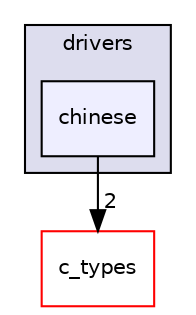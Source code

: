 digraph "chinese" {
  compound=true
  node [ fontsize="10", fontname="Helvetica"];
  edge [ labelfontsize="10", labelfontname="Helvetica"];
  subgraph clusterdir_4fe5cf12322eb0f9892753dc20f1484c {
    graph [ bgcolor="#ddddee", pencolor="black", label="drivers" fontname="Helvetica", fontsize="10", URL="dir_4fe5cf12322eb0f9892753dc20f1484c.html"]
  dir_95fba6266b3976e128013f29d7c7670d [shape=box, label="chinese", style="filled", fillcolor="#eeeeff", pencolor="black", URL="dir_95fba6266b3976e128013f29d7c7670d.html"];
  }
  dir_d5995d5871f728649bd47ea0d6428e03 [shape=box label="c_types" fillcolor="white" style="filled" color="red" URL="dir_d5995d5871f728649bd47ea0d6428e03.html"];
  dir_95fba6266b3976e128013f29d7c7670d->dir_d5995d5871f728649bd47ea0d6428e03 [headlabel="2", labeldistance=1.5 headhref="dir_000026_000027.html"];
}
